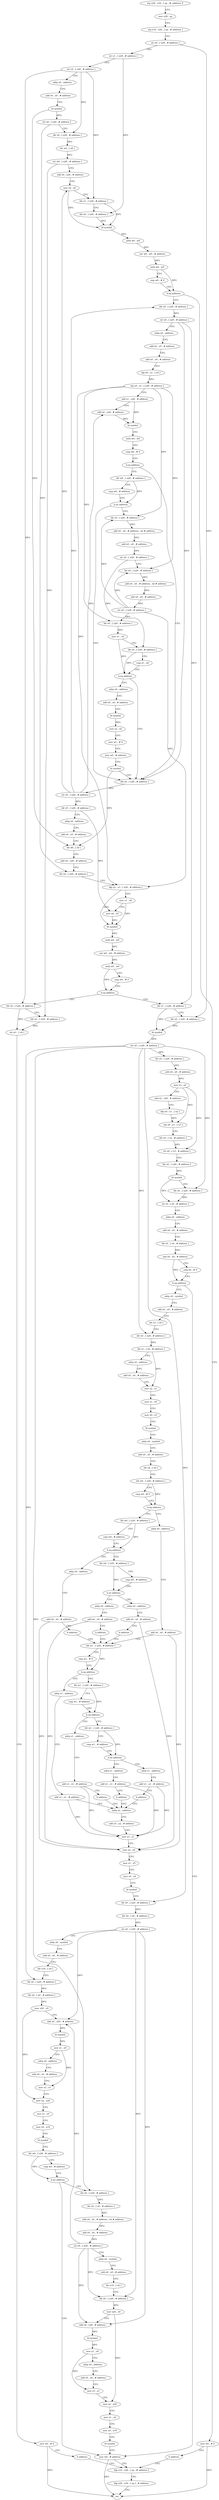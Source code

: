 digraph "func" {
"4281992" [label = "stp x29 , x30 , [ sp , #- address ]!" ]
"4281996" [label = "mov x29 , sp" ]
"4282000" [label = "stp x19 , x20 , [ sp , # address ]" ]
"4282004" [label = "str x0 , [ x29 , # address ]" ]
"4282008" [label = "str x1 , [ x29 , # address ]" ]
"4282012" [label = "str x2 , [ x29 , # address ]" ]
"4282016" [label = "adrp x0 , address" ]
"4282020" [label = "add x0 , x0 , # address" ]
"4282024" [label = "bl symbol" ]
"4282028" [label = "str x0 , [ x29 , # address ]" ]
"4282032" [label = "ldr x0 , [ x29 , # address ]" ]
"4282036" [label = "ldr w0 , [ x0 ]" ]
"4282040" [label = "str w0 , [ x29 , # address ]" ]
"4282044" [label = "add x0 , x29 , # address" ]
"4282048" [label = "mov x2 , x0" ]
"4282052" [label = "ldr x1 , [ x29 , # address ]" ]
"4282056" [label = "ldr x0 , [ x29 , # address ]" ]
"4282060" [label = "bl symbol" ]
"4282064" [label = "uxtb w0 , w0" ]
"4282068" [label = "eor w0 , w0 , # address" ]
"4282072" [label = "uxtb w0 , w0" ]
"4282076" [label = "cmp w0 , # 0" ]
"4282080" [label = "b.eq address" ]
"4282092" [label = "ldr x0 , [ x29 , # address ]" ]
"4282084" [label = "mov w0 , # 0" ]
"4282096" [label = "str x0 , [ x29 , # address ]" ]
"4282100" [label = "adrp x0 , address" ]
"4282104" [label = "add x0 , x0 , # address" ]
"4282108" [label = "add x0 , x0 , # address" ]
"4282112" [label = "ldp x0 , x1 , [ x0 ]" ]
"4282116" [label = "stp x0 , x1 , [ x29 , # address ]" ]
"4282120" [label = "add x1 , x29 , # address" ]
"4282124" [label = "add x0 , x29 , # address" ]
"4282128" [label = "bl symbol" ]
"4282132" [label = "uxtb w0 , w0" ]
"4282136" [label = "cmp w0 , # 0" ]
"4282140" [label = "b.eq address" ]
"4282236" [label = "ldr x0 , [ x29 , # address ]" ]
"4282144" [label = "ldr w0 , [ x29 , # address ]" ]
"4282088" [label = "b address" ]
"4282828" [label = "ldp x19 , x20 , [ sp , # address ]" ]
"4282240" [label = "str x0 , [ x29 , # address ]" ]
"4282244" [label = "ldr x5 , [ x29 , # address ]" ]
"4282248" [label = "adrp x0 , address" ]
"4282252" [label = "add x0 , x0 , # address" ]
"4282256" [label = "ldr d0 , [ x0 ]" ]
"4282260" [label = "add x0 , x29 , # address" ]
"4282264" [label = "ldr x4 , [ x29 , # address ]" ]
"4282268" [label = "ldp x2 , x3 , [ x29 , # address ]" ]
"4282272" [label = "mov x1 , x0" ]
"4282276" [label = "mov x0 , x5" ]
"4282280" [label = "bl symbol" ]
"4282284" [label = "uxtb w0 , w0" ]
"4282288" [label = "eor w0 , w0 , # address" ]
"4282292" [label = "uxtb w0 , w0" ]
"4282296" [label = "cmp w0 , # 0" ]
"4282300" [label = "b.eq address" ]
"4282324" [label = "ldr x1 , [ x29 , # address ]" ]
"4282304" [label = "ldr x0 , [ x29 , # address ]" ]
"4282148" [label = "cmp w0 , # address" ]
"4282152" [label = "b.ne address" ]
"4282156" [label = "ldr x0 , [ x29 , # address ]" ]
"4282832" [label = "ldp x29 , x30 , [ sp ] , # address" ]
"4282836" [label = "ret" ]
"4282328" [label = "ldr x0 , [ x29 , # address ]" ]
"4282332" [label = "bl symbol" ]
"4282336" [label = "str x0 , [ x29 , # address ]" ]
"4282340" [label = "ldr x0 , [ x29 , # address ]" ]
"4282344" [label = "add x0 , x0 , # address" ]
"4282348" [label = "mov x3 , x0" ]
"4282352" [label = "add x2 , x29 , # address" ]
"4282356" [label = "ldp x0 , x1 , [ x2 ]" ]
"4282360" [label = "stp x0 , x1 , [ x3 ]" ]
"4282364" [label = "ldr x0 , [ x2 , # address ]" ]
"4282368" [label = "str x0 , [ x3 , # address ]" ]
"4282372" [label = "ldr x0 , [ x29 , # address ]" ]
"4282376" [label = "bl symbol" ]
"4282380" [label = "ldr x0 , [ x29 , # address ]" ]
"4282384" [label = "str s0 , [ x0 , # address ]" ]
"4282388" [label = "adrp x0 , address" ]
"4282392" [label = "add x0 , x0 , # address" ]
"4282396" [label = "ldr x0 , [ x0 , # address ]" ]
"4282400" [label = "and x0 , x0 , # address" ]
"4282404" [label = "cmp x0 , # 0" ]
"4282408" [label = "b.eq address" ]
"4282824" [label = "mov w0 , # address" ]
"4282412" [label = "adrp x0 , symbol" ]
"4282308" [label = "ldr w1 , [ x29 , # address ]" ]
"4282312" [label = "str w1 , [ x0 ]" ]
"4282316" [label = "mov w0 , # 0" ]
"4282320" [label = "b address" ]
"4282160" [label = "add x0 , x0 , # address , lsl # address" ]
"4282164" [label = "add x0 , x0 , # address" ]
"4282168" [label = "str x0 , [ x29 , # address ]" ]
"4282172" [label = "ldr x0 , [ x29 , # address ]" ]
"4282176" [label = "add x0 , x0 , # address , lsl # address" ]
"4282180" [label = "add x0 , x0 , # address" ]
"4282184" [label = "str x0 , [ x29 , # address ]" ]
"4282188" [label = "ldr x0 , [ x29 , # address ]" ]
"4282192" [label = "mov x1 , x0" ]
"4282196" [label = "ldr x0 , [ x29 , # address ]" ]
"4282200" [label = "cmp x1 , x0" ]
"4282204" [label = "b.eq address" ]
"4282208" [label = "adrp x0 , address" ]
"4282416" [label = "add x0 , x0 , # address" ]
"4282420" [label = "ldr x3 , [ x0 ]" ]
"4282424" [label = "ldr x0 , [ x29 , # address ]" ]
"4282428" [label = "ldr x1 , [ x0 , # address ]" ]
"4282432" [label = "adrp x0 , address" ]
"4282436" [label = "add x0 , x0 , # address" ]
"4282440" [label = "mov x2 , x1" ]
"4282444" [label = "mov x1 , x0" ]
"4282448" [label = "mov x0 , x3" ]
"4282452" [label = "bl symbol" ]
"4282456" [label = "adrp x0 , symbol" ]
"4282460" [label = "add x0 , x0 , # address" ]
"4282464" [label = "ldr x4 , [ x0 ]" ]
"4282468" [label = "ldr w0 , [ x29 , # address ]" ]
"4282472" [label = "cmp w0 , # 0" ]
"4282476" [label = "b.eq address" ]
"4282540" [label = "adrp x0 , address" ]
"4282480" [label = "ldr w0 , [ x29 , # address ]" ]
"4282212" [label = "add x0 , x0 , # address" ]
"4282216" [label = "bl symbol" ]
"4282220" [label = "mov x2 , x0" ]
"4282224" [label = "mov w1 , # 0" ]
"4282228" [label = "mov w0 , # address" ]
"4282232" [label = "bl symbol" ]
"4282544" [label = "add x0 , x0 , # address" ]
"4282548" [label = "ldr w1 , [ x29 , # address ]" ]
"4282484" [label = "cmp w0 , # address" ]
"4282488" [label = "b.eq address" ]
"4282528" [label = "adrp x0 , address" ]
"4282492" [label = "ldr w0 , [ x29 , # address ]" ]
"4282620" [label = "adrp x1 , address" ]
"4282624" [label = "add x1 , x1 , # address" ]
"4282628" [label = "adrp x2 , address" ]
"4282560" [label = "ldr w1 , [ x29 , # address ]" ]
"4282564" [label = "cmp w1 , # address" ]
"4282568" [label = "b.eq address" ]
"4282608" [label = "adrp x1 , address" ]
"4282572" [label = "ldr w1 , [ x29 , # address ]" ]
"4282532" [label = "add x0 , x0 , # address" ]
"4282536" [label = "b address" ]
"4282496" [label = "cmp w0 , # address" ]
"4282500" [label = "b.ne address" ]
"4282516" [label = "adrp x0 , address" ]
"4282504" [label = "adrp x0 , address" ]
"4282744" [label = "ldr x0 , [ x29 , # address ]" ]
"4282748" [label = "ldr x0 , [ x0 , # address ]" ]
"4282752" [label = "add x0 , x0 , # address , lsl # address" ]
"4282756" [label = "add x0 , x0 , # address" ]
"4282760" [label = "str x0 , [ x29 , # address ]" ]
"4282764" [label = "adrp x0 , symbol" ]
"4282768" [label = "add x0 , x0 , # address" ]
"4282772" [label = "ldr x19 , [ x0 ]" ]
"4282776" [label = "ldr x0 , [ x29 , # address ]" ]
"4282780" [label = "mov x20 , x0" ]
"4282784" [label = "add x0 , x29 , # address" ]
"4282788" [label = "bl symbol" ]
"4282792" [label = "mov x1 , x0" ]
"4282796" [label = "adrp x0 , address" ]
"4282800" [label = "add x0 , x0 , # address" ]
"4282804" [label = "mov x3 , x1" ]
"4282808" [label = "mov x2 , x20" ]
"4282812" [label = "mov x1 , x0" ]
"4282816" [label = "mov x0 , x19" ]
"4282820" [label = "bl symbol" ]
"4282612" [label = "add x1 , x1 , # address" ]
"4282616" [label = "b address" ]
"4282576" [label = "cmp w1 , # address" ]
"4282580" [label = "b.ne address" ]
"4282596" [label = "adrp x1 , address" ]
"4282584" [label = "adrp x1 , address" ]
"4282552" [label = "cmp w1 , # 0" ]
"4282556" [label = "b.eq address" ]
"4282520" [label = "add x0 , x0 , # address" ]
"4282524" [label = "b address" ]
"4282508" [label = "add x0 , x0 , # address" ]
"4282512" [label = "b address" ]
"4282632" [label = "add x5 , x2 , # address" ]
"4282636" [label = "mov x3 , x1" ]
"4282640" [label = "mov x2 , x0" ]
"4282644" [label = "mov x1 , x5" ]
"4282648" [label = "mov x0 , x4" ]
"4282652" [label = "bl symbol" ]
"4282656" [label = "ldr x0 , [ x29 , # address ]" ]
"4282660" [label = "ldr x0 , [ x0 , # address ]" ]
"4282664" [label = "str x0 , [ x29 , # address ]" ]
"4282668" [label = "adrp x0 , symbol" ]
"4282672" [label = "add x0 , x0 , # address" ]
"4282676" [label = "ldr x19 , [ x0 ]" ]
"4282680" [label = "ldr x0 , [ x29 , # address ]" ]
"4282684" [label = "ldr x0 , [ x0 , # address ]" ]
"4282688" [label = "mov x20 , x0" ]
"4282692" [label = "add x0 , x29 , # address" ]
"4282696" [label = "bl symbol" ]
"4282700" [label = "mov x1 , x0" ]
"4282704" [label = "adrp x0 , address" ]
"4282708" [label = "add x0 , x0 , # address" ]
"4282712" [label = "mov x3 , x1" ]
"4282716" [label = "mov x2 , x20" ]
"4282720" [label = "mov x1 , x0" ]
"4282724" [label = "mov x0 , x19" ]
"4282728" [label = "bl symbol" ]
"4282732" [label = "ldr w0 , [ x29 , # address ]" ]
"4282736" [label = "cmp w0 , # address" ]
"4282740" [label = "b.ne address" ]
"4282600" [label = "add x1 , x1 , # address" ]
"4282604" [label = "b address" ]
"4282588" [label = "add x1 , x1 , # address" ]
"4282592" [label = "b address" ]
"4281992" -> "4281996" [ label = "CFG" ]
"4281996" -> "4282000" [ label = "CFG" ]
"4282000" -> "4282004" [ label = "CFG" ]
"4282004" -> "4282008" [ label = "CFG" ]
"4282004" -> "4282328" [ label = "DFG" ]
"4282008" -> "4282012" [ label = "CFG" ]
"4282008" -> "4282056" [ label = "DFG" ]
"4282012" -> "4282016" [ label = "CFG" ]
"4282012" -> "4282032" [ label = "DFG" ]
"4282012" -> "4282052" [ label = "DFG" ]
"4282012" -> "4282304" [ label = "DFG" ]
"4282016" -> "4282020" [ label = "CFG" ]
"4282020" -> "4282024" [ label = "CFG" ]
"4282024" -> "4282028" [ label = "DFG" ]
"4282024" -> "4282256" [ label = "DFG" ]
"4282028" -> "4282032" [ label = "CFG" ]
"4282028" -> "4282264" [ label = "DFG" ]
"4282032" -> "4282036" [ label = "DFG" ]
"4282036" -> "4282040" [ label = "DFG" ]
"4282040" -> "4282044" [ label = "CFG" ]
"4282040" -> "4282308" [ label = "DFG" ]
"4282044" -> "4282048" [ label = "CFG" ]
"4282048" -> "4282052" [ label = "CFG" ]
"4282048" -> "4282060" [ label = "DFG" ]
"4282052" -> "4282056" [ label = "CFG" ]
"4282052" -> "4282060" [ label = "DFG" ]
"4282056" -> "4282060" [ label = "DFG" ]
"4282060" -> "4282064" [ label = "DFG" ]
"4282064" -> "4282068" [ label = "DFG" ]
"4282068" -> "4282072" [ label = "DFG" ]
"4282072" -> "4282076" [ label = "CFG" ]
"4282072" -> "4282080" [ label = "DFG" ]
"4282076" -> "4282080" [ label = "CFG" ]
"4282080" -> "4282092" [ label = "CFG" ]
"4282080" -> "4282084" [ label = "CFG" ]
"4282092" -> "4282096" [ label = "DFG" ]
"4282084" -> "4282088" [ label = "CFG" ]
"4282084" -> "4282836" [ label = "DFG" ]
"4282096" -> "4282100" [ label = "CFG" ]
"4282096" -> "4282236" [ label = "DFG" ]
"4282096" -> "4282324" [ label = "DFG" ]
"4282100" -> "4282104" [ label = "CFG" ]
"4282104" -> "4282108" [ label = "CFG" ]
"4282108" -> "4282112" [ label = "CFG" ]
"4282112" -> "4282116" [ label = "DFG" ]
"4282116" -> "4282120" [ label = "CFG" ]
"4282116" -> "4282268" [ label = "DFG" ]
"4282116" -> "4282156" [ label = "DFG" ]
"4282116" -> "4282172" [ label = "DFG" ]
"4282116" -> "4282188" [ label = "DFG" ]
"4282120" -> "4282124" [ label = "CFG" ]
"4282120" -> "4282128" [ label = "DFG" ]
"4282124" -> "4282128" [ label = "DFG" ]
"4282128" -> "4282132" [ label = "CFG" ]
"4282132" -> "4282136" [ label = "CFG" ]
"4282136" -> "4282140" [ label = "CFG" ]
"4282140" -> "4282236" [ label = "CFG" ]
"4282140" -> "4282144" [ label = "CFG" ]
"4282236" -> "4282240" [ label = "DFG" ]
"4282144" -> "4282148" [ label = "CFG" ]
"4282144" -> "4282152" [ label = "DFG" ]
"4282088" -> "4282828" [ label = "CFG" ]
"4282828" -> "4282832" [ label = "CFG" ]
"4282240" -> "4282244" [ label = "DFG" ]
"4282240" -> "4282048" [ label = "DFG" ]
"4282240" -> "4282092" [ label = "DFG" ]
"4282240" -> "4282124" [ label = "DFG" ]
"4282244" -> "4282248" [ label = "CFG" ]
"4282244" -> "4282276" [ label = "DFG" ]
"4282248" -> "4282252" [ label = "CFG" ]
"4282252" -> "4282256" [ label = "CFG" ]
"4282256" -> "4282260" [ label = "CFG" ]
"4282260" -> "4282264" [ label = "CFG" ]
"4282264" -> "4282268" [ label = "CFG" ]
"4282268" -> "4282272" [ label = "CFG" ]
"4282268" -> "4282280" [ label = "DFG" ]
"4282272" -> "4282276" [ label = "CFG" ]
"4282272" -> "4282280" [ label = "DFG" ]
"4282276" -> "4282280" [ label = "DFG" ]
"4282280" -> "4282284" [ label = "DFG" ]
"4282284" -> "4282288" [ label = "DFG" ]
"4282288" -> "4282292" [ label = "DFG" ]
"4282292" -> "4282296" [ label = "CFG" ]
"4282292" -> "4282300" [ label = "DFG" ]
"4282296" -> "4282300" [ label = "CFG" ]
"4282300" -> "4282324" [ label = "CFG" ]
"4282300" -> "4282304" [ label = "CFG" ]
"4282324" -> "4282328" [ label = "CFG" ]
"4282324" -> "4282332" [ label = "DFG" ]
"4282304" -> "4282308" [ label = "CFG" ]
"4282304" -> "4282312" [ label = "DFG" ]
"4282148" -> "4282152" [ label = "CFG" ]
"4282152" -> "4282236" [ label = "CFG" ]
"4282152" -> "4282156" [ label = "CFG" ]
"4282156" -> "4282160" [ label = "DFG" ]
"4282832" -> "4282836" [ label = "CFG" ]
"4282328" -> "4282332" [ label = "DFG" ]
"4282332" -> "4282336" [ label = "DFG" ]
"4282336" -> "4282340" [ label = "DFG" ]
"4282336" -> "4282380" [ label = "DFG" ]
"4282336" -> "4282424" [ label = "DFG" ]
"4282336" -> "4282656" [ label = "DFG" ]
"4282336" -> "4282680" [ label = "DFG" ]
"4282336" -> "4282744" [ label = "DFG" ]
"4282340" -> "4282344" [ label = "DFG" ]
"4282344" -> "4282348" [ label = "DFG" ]
"4282348" -> "4282352" [ label = "CFG" ]
"4282348" -> "4282360" [ label = "DFG" ]
"4282348" -> "4282368" [ label = "DFG" ]
"4282352" -> "4282356" [ label = "CFG" ]
"4282356" -> "4282360" [ label = "DFG" ]
"4282360" -> "4282364" [ label = "CFG" ]
"4282364" -> "4282368" [ label = "DFG" ]
"4282368" -> "4282372" [ label = "CFG" ]
"4282372" -> "4282376" [ label = "DFG" ]
"4282376" -> "4282380" [ label = "CFG" ]
"4282376" -> "4282384" [ label = "DFG" ]
"4282380" -> "4282384" [ label = "DFG" ]
"4282384" -> "4282388" [ label = "CFG" ]
"4282388" -> "4282392" [ label = "CFG" ]
"4282392" -> "4282396" [ label = "CFG" ]
"4282396" -> "4282400" [ label = "DFG" ]
"4282400" -> "4282404" [ label = "CFG" ]
"4282400" -> "4282408" [ label = "DFG" ]
"4282404" -> "4282408" [ label = "CFG" ]
"4282408" -> "4282824" [ label = "CFG" ]
"4282408" -> "4282412" [ label = "CFG" ]
"4282824" -> "4282828" [ label = "CFG" ]
"4282824" -> "4282836" [ label = "DFG" ]
"4282412" -> "4282416" [ label = "CFG" ]
"4282308" -> "4282312" [ label = "DFG" ]
"4282312" -> "4282316" [ label = "CFG" ]
"4282316" -> "4282320" [ label = "CFG" ]
"4282316" -> "4282836" [ label = "DFG" ]
"4282320" -> "4282828" [ label = "CFG" ]
"4282160" -> "4282164" [ label = "DFG" ]
"4282164" -> "4282168" [ label = "DFG" ]
"4282168" -> "4282172" [ label = "CFG" ]
"4282168" -> "4282196" [ label = "DFG" ]
"4282172" -> "4282176" [ label = "DFG" ]
"4282176" -> "4282180" [ label = "DFG" ]
"4282180" -> "4282184" [ label = "DFG" ]
"4282184" -> "4282188" [ label = "DFG" ]
"4282184" -> "4282268" [ label = "DFG" ]
"4282184" -> "4282156" [ label = "DFG" ]
"4282184" -> "4282172" [ label = "DFG" ]
"4282188" -> "4282192" [ label = "DFG" ]
"4282192" -> "4282196" [ label = "CFG" ]
"4282192" -> "4282204" [ label = "DFG" ]
"4282196" -> "4282200" [ label = "CFG" ]
"4282196" -> "4282204" [ label = "DFG" ]
"4282200" -> "4282204" [ label = "CFG" ]
"4282204" -> "4282236" [ label = "CFG" ]
"4282204" -> "4282208" [ label = "CFG" ]
"4282208" -> "4282212" [ label = "CFG" ]
"4282416" -> "4282420" [ label = "CFG" ]
"4282420" -> "4282424" [ label = "CFG" ]
"4282424" -> "4282428" [ label = "DFG" ]
"4282428" -> "4282432" [ label = "CFG" ]
"4282428" -> "4282440" [ label = "DFG" ]
"4282432" -> "4282436" [ label = "CFG" ]
"4282436" -> "4282440" [ label = "CFG" ]
"4282440" -> "4282444" [ label = "CFG" ]
"4282444" -> "4282448" [ label = "CFG" ]
"4282448" -> "4282452" [ label = "CFG" ]
"4282452" -> "4282456" [ label = "CFG" ]
"4282456" -> "4282460" [ label = "CFG" ]
"4282460" -> "4282464" [ label = "CFG" ]
"4282464" -> "4282468" [ label = "CFG" ]
"4282468" -> "4282472" [ label = "CFG" ]
"4282468" -> "4282476" [ label = "DFG" ]
"4282472" -> "4282476" [ label = "CFG" ]
"4282476" -> "4282540" [ label = "CFG" ]
"4282476" -> "4282480" [ label = "CFG" ]
"4282540" -> "4282544" [ label = "CFG" ]
"4282480" -> "4282484" [ label = "CFG" ]
"4282480" -> "4282488" [ label = "DFG" ]
"4282212" -> "4282216" [ label = "CFG" ]
"4282216" -> "4282220" [ label = "DFG" ]
"4282220" -> "4282224" [ label = "CFG" ]
"4282224" -> "4282228" [ label = "CFG" ]
"4282228" -> "4282232" [ label = "CFG" ]
"4282232" -> "4282236" [ label = "CFG" ]
"4282232" -> "4282256" [ label = "DFG" ]
"4282544" -> "4282548" [ label = "CFG" ]
"4282544" -> "4282640" [ label = "DFG" ]
"4282548" -> "4282552" [ label = "CFG" ]
"4282548" -> "4282556" [ label = "DFG" ]
"4282484" -> "4282488" [ label = "CFG" ]
"4282488" -> "4282528" [ label = "CFG" ]
"4282488" -> "4282492" [ label = "CFG" ]
"4282528" -> "4282532" [ label = "CFG" ]
"4282492" -> "4282496" [ label = "CFG" ]
"4282492" -> "4282500" [ label = "DFG" ]
"4282620" -> "4282624" [ label = "CFG" ]
"4282624" -> "4282628" [ label = "CFG" ]
"4282624" -> "4282636" [ label = "DFG" ]
"4282628" -> "4282632" [ label = "CFG" ]
"4282560" -> "4282564" [ label = "CFG" ]
"4282560" -> "4282568" [ label = "DFG" ]
"4282564" -> "4282568" [ label = "CFG" ]
"4282568" -> "4282608" [ label = "CFG" ]
"4282568" -> "4282572" [ label = "CFG" ]
"4282608" -> "4282612" [ label = "CFG" ]
"4282572" -> "4282576" [ label = "CFG" ]
"4282572" -> "4282580" [ label = "DFG" ]
"4282532" -> "4282536" [ label = "CFG" ]
"4282532" -> "4282640" [ label = "DFG" ]
"4282536" -> "4282548" [ label = "CFG" ]
"4282496" -> "4282500" [ label = "CFG" ]
"4282500" -> "4282516" [ label = "CFG" ]
"4282500" -> "4282504" [ label = "CFG" ]
"4282516" -> "4282520" [ label = "CFG" ]
"4282504" -> "4282508" [ label = "CFG" ]
"4282744" -> "4282748" [ label = "DFG" ]
"4282748" -> "4282752" [ label = "DFG" ]
"4282752" -> "4282756" [ label = "DFG" ]
"4282756" -> "4282760" [ label = "DFG" ]
"4282760" -> "4282764" [ label = "CFG" ]
"4282760" -> "4282692" [ label = "DFG" ]
"4282760" -> "4282776" [ label = "DFG" ]
"4282760" -> "4282784" [ label = "DFG" ]
"4282764" -> "4282768" [ label = "CFG" ]
"4282768" -> "4282772" [ label = "CFG" ]
"4282772" -> "4282776" [ label = "CFG" ]
"4282776" -> "4282780" [ label = "DFG" ]
"4282780" -> "4282784" [ label = "CFG" ]
"4282780" -> "4282808" [ label = "DFG" ]
"4282784" -> "4282788" [ label = "DFG" ]
"4282788" -> "4282792" [ label = "DFG" ]
"4282792" -> "4282796" [ label = "CFG" ]
"4282792" -> "4282804" [ label = "DFG" ]
"4282796" -> "4282800" [ label = "CFG" ]
"4282800" -> "4282804" [ label = "CFG" ]
"4282804" -> "4282808" [ label = "CFG" ]
"4282808" -> "4282812" [ label = "CFG" ]
"4282812" -> "4282816" [ label = "CFG" ]
"4282816" -> "4282820" [ label = "CFG" ]
"4282820" -> "4282824" [ label = "CFG" ]
"4282612" -> "4282616" [ label = "CFG" ]
"4282612" -> "4282636" [ label = "DFG" ]
"4282616" -> "4282628" [ label = "CFG" ]
"4282576" -> "4282580" [ label = "CFG" ]
"4282580" -> "4282596" [ label = "CFG" ]
"4282580" -> "4282584" [ label = "CFG" ]
"4282596" -> "4282600" [ label = "CFG" ]
"4282584" -> "4282588" [ label = "CFG" ]
"4282552" -> "4282556" [ label = "CFG" ]
"4282556" -> "4282620" [ label = "CFG" ]
"4282556" -> "4282560" [ label = "CFG" ]
"4282520" -> "4282524" [ label = "CFG" ]
"4282520" -> "4282640" [ label = "DFG" ]
"4282524" -> "4282548" [ label = "CFG" ]
"4282508" -> "4282512" [ label = "CFG" ]
"4282508" -> "4282640" [ label = "DFG" ]
"4282512" -> "4282548" [ label = "CFG" ]
"4282632" -> "4282636" [ label = "CFG" ]
"4282636" -> "4282640" [ label = "CFG" ]
"4282640" -> "4282644" [ label = "CFG" ]
"4282644" -> "4282648" [ label = "CFG" ]
"4282648" -> "4282652" [ label = "CFG" ]
"4282652" -> "4282656" [ label = "CFG" ]
"4282656" -> "4282660" [ label = "DFG" ]
"4282660" -> "4282664" [ label = "DFG" ]
"4282664" -> "4282668" [ label = "CFG" ]
"4282664" -> "4282776" [ label = "DFG" ]
"4282664" -> "4282692" [ label = "DFG" ]
"4282664" -> "4282784" [ label = "DFG" ]
"4282668" -> "4282672" [ label = "CFG" ]
"4282672" -> "4282676" [ label = "CFG" ]
"4282676" -> "4282680" [ label = "CFG" ]
"4282680" -> "4282684" [ label = "DFG" ]
"4282684" -> "4282688" [ label = "DFG" ]
"4282688" -> "4282692" [ label = "CFG" ]
"4282688" -> "4282716" [ label = "DFG" ]
"4282692" -> "4282696" [ label = "DFG" ]
"4282696" -> "4282700" [ label = "DFG" ]
"4282700" -> "4282704" [ label = "CFG" ]
"4282700" -> "4282712" [ label = "DFG" ]
"4282704" -> "4282708" [ label = "CFG" ]
"4282708" -> "4282712" [ label = "CFG" ]
"4282712" -> "4282716" [ label = "CFG" ]
"4282716" -> "4282720" [ label = "CFG" ]
"4282720" -> "4282724" [ label = "CFG" ]
"4282724" -> "4282728" [ label = "CFG" ]
"4282728" -> "4282732" [ label = "CFG" ]
"4282732" -> "4282736" [ label = "CFG" ]
"4282732" -> "4282740" [ label = "DFG" ]
"4282736" -> "4282740" [ label = "CFG" ]
"4282740" -> "4282824" [ label = "CFG" ]
"4282740" -> "4282744" [ label = "CFG" ]
"4282600" -> "4282604" [ label = "CFG" ]
"4282600" -> "4282636" [ label = "DFG" ]
"4282604" -> "4282628" [ label = "CFG" ]
"4282588" -> "4282592" [ label = "CFG" ]
"4282588" -> "4282636" [ label = "DFG" ]
"4282592" -> "4282628" [ label = "CFG" ]
}
